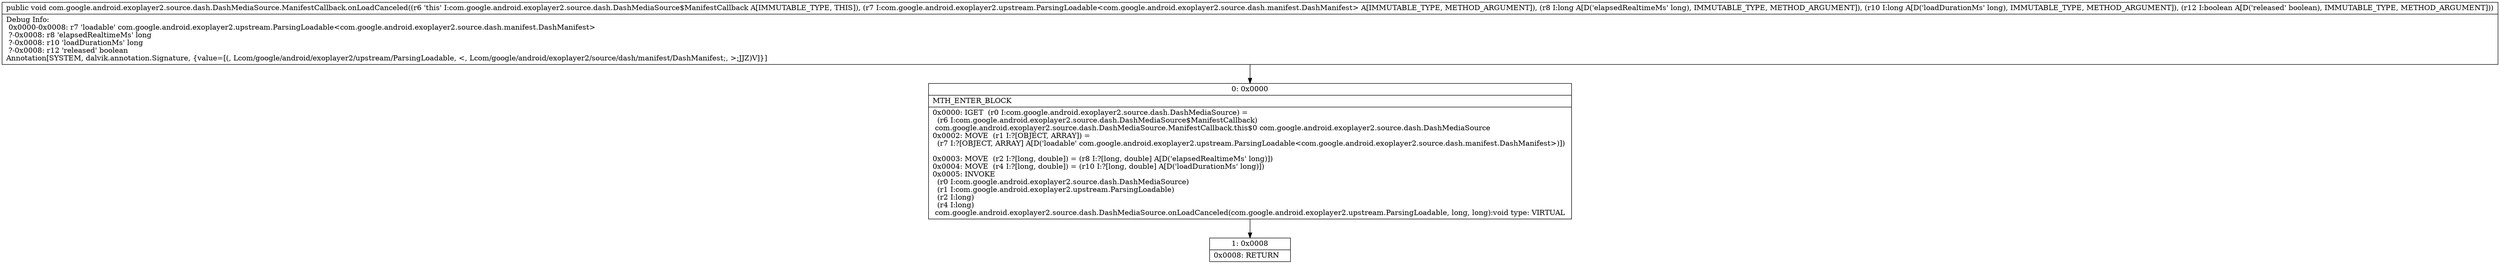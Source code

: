 digraph "CFG forcom.google.android.exoplayer2.source.dash.DashMediaSource.ManifestCallback.onLoadCanceled(Lcom\/google\/android\/exoplayer2\/upstream\/ParsingLoadable;JJZ)V" {
Node_0 [shape=record,label="{0\:\ 0x0000|MTH_ENTER_BLOCK\l|0x0000: IGET  (r0 I:com.google.android.exoplayer2.source.dash.DashMediaSource) = \l  (r6 I:com.google.android.exoplayer2.source.dash.DashMediaSource$ManifestCallback)\l com.google.android.exoplayer2.source.dash.DashMediaSource.ManifestCallback.this$0 com.google.android.exoplayer2.source.dash.DashMediaSource \l0x0002: MOVE  (r1 I:?[OBJECT, ARRAY]) = \l  (r7 I:?[OBJECT, ARRAY] A[D('loadable' com.google.android.exoplayer2.upstream.ParsingLoadable\<com.google.android.exoplayer2.source.dash.manifest.DashManifest\>)])\l \l0x0003: MOVE  (r2 I:?[long, double]) = (r8 I:?[long, double] A[D('elapsedRealtimeMs' long)]) \l0x0004: MOVE  (r4 I:?[long, double]) = (r10 I:?[long, double] A[D('loadDurationMs' long)]) \l0x0005: INVOKE  \l  (r0 I:com.google.android.exoplayer2.source.dash.DashMediaSource)\l  (r1 I:com.google.android.exoplayer2.upstream.ParsingLoadable)\l  (r2 I:long)\l  (r4 I:long)\l com.google.android.exoplayer2.source.dash.DashMediaSource.onLoadCanceled(com.google.android.exoplayer2.upstream.ParsingLoadable, long, long):void type: VIRTUAL \l}"];
Node_1 [shape=record,label="{1\:\ 0x0008|0x0008: RETURN   \l}"];
MethodNode[shape=record,label="{public void com.google.android.exoplayer2.source.dash.DashMediaSource.ManifestCallback.onLoadCanceled((r6 'this' I:com.google.android.exoplayer2.source.dash.DashMediaSource$ManifestCallback A[IMMUTABLE_TYPE, THIS]), (r7 I:com.google.android.exoplayer2.upstream.ParsingLoadable\<com.google.android.exoplayer2.source.dash.manifest.DashManifest\> A[IMMUTABLE_TYPE, METHOD_ARGUMENT]), (r8 I:long A[D('elapsedRealtimeMs' long), IMMUTABLE_TYPE, METHOD_ARGUMENT]), (r10 I:long A[D('loadDurationMs' long), IMMUTABLE_TYPE, METHOD_ARGUMENT]), (r12 I:boolean A[D('released' boolean), IMMUTABLE_TYPE, METHOD_ARGUMENT]))  | Debug Info:\l  0x0000\-0x0008: r7 'loadable' com.google.android.exoplayer2.upstream.ParsingLoadable\<com.google.android.exoplayer2.source.dash.manifest.DashManifest\>\l  ?\-0x0008: r8 'elapsedRealtimeMs' long\l  ?\-0x0008: r10 'loadDurationMs' long\l  ?\-0x0008: r12 'released' boolean\lAnnotation[SYSTEM, dalvik.annotation.Signature, \{value=[(, Lcom\/google\/android\/exoplayer2\/upstream\/ParsingLoadable, \<, Lcom\/google\/android\/exoplayer2\/source\/dash\/manifest\/DashManifest;, \>;JJZ)V]\}]\l}"];
MethodNode -> Node_0;
Node_0 -> Node_1;
}

